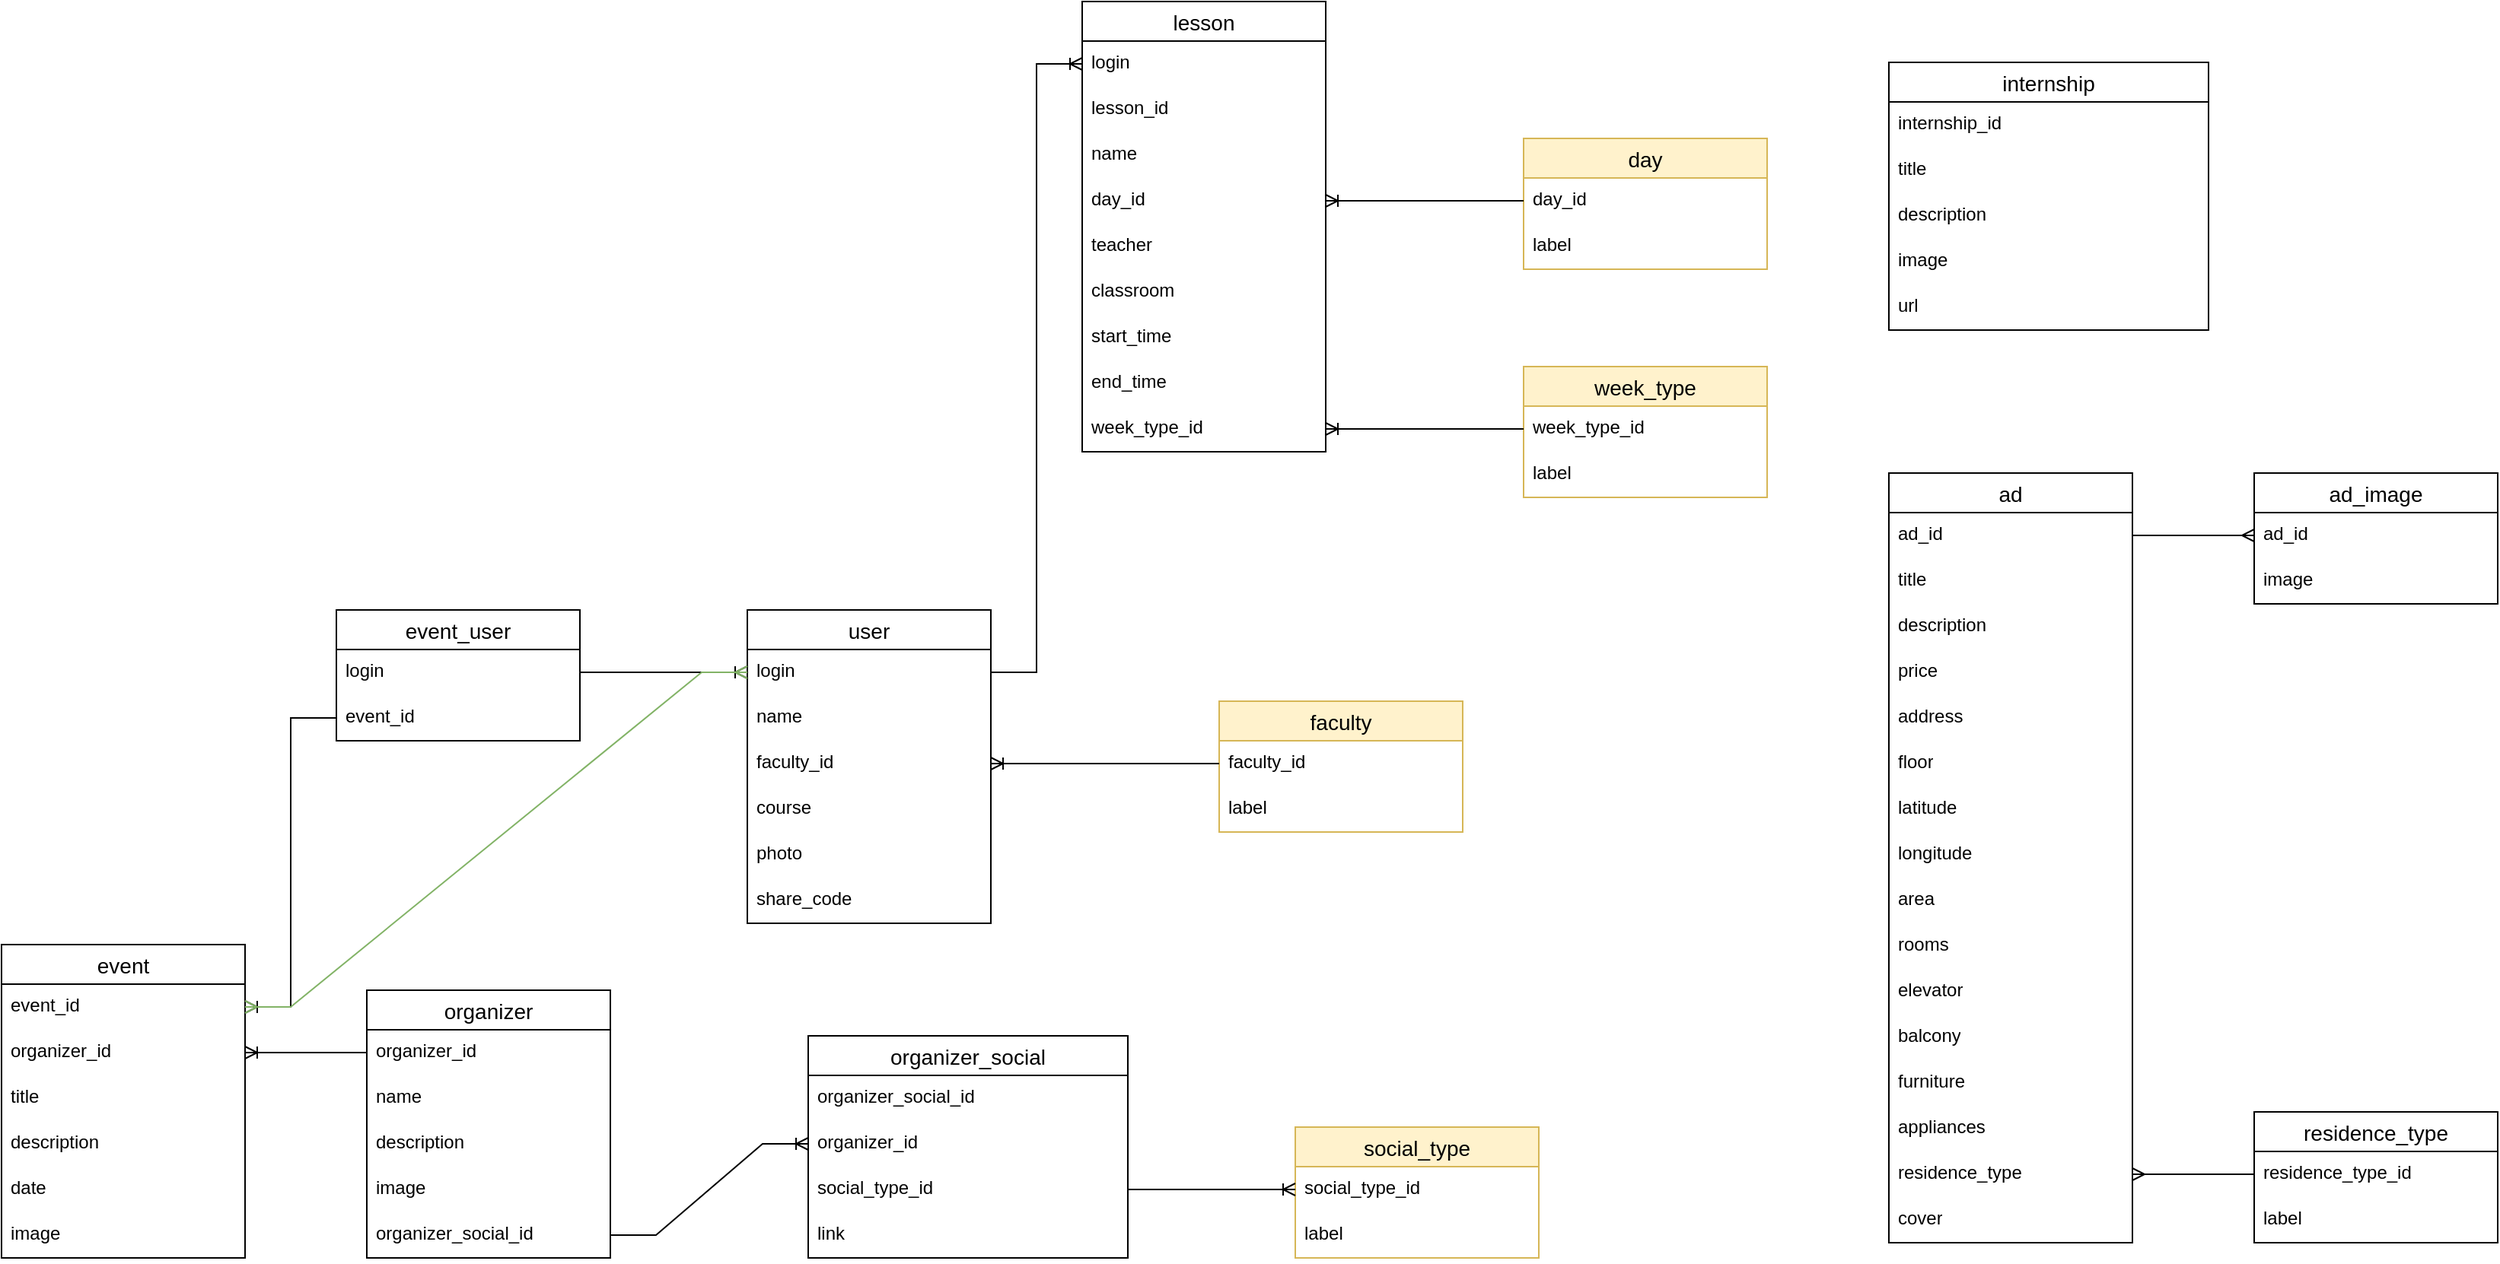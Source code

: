 <mxfile version="22.0.1" type="device">
  <diagram name="Страница 1" id="8G_Wurkh7uLVpcdwQtw0">
    <mxGraphModel dx="1434" dy="1959" grid="1" gridSize="10" guides="1" tooltips="1" connect="1" arrows="1" fold="1" page="1" pageScale="1" pageWidth="827" pageHeight="1169" math="0" shadow="0">
      <root>
        <mxCell id="0" />
        <mxCell id="1" parent="0" />
        <mxCell id="SFupmoaO04H9MsJMSJAa-1" value="event" style="swimlane;fontStyle=0;childLayout=stackLayout;horizontal=1;startSize=26;horizontalStack=0;resizeParent=1;resizeParentMax=0;resizeLast=0;collapsible=1;marginBottom=0;align=center;fontSize=14;" parent="1" vertex="1">
          <mxGeometry x="120" y="210" width="160" height="206" as="geometry" />
        </mxCell>
        <mxCell id="SFupmoaO04H9MsJMSJAa-2" value="event_id" style="text;strokeColor=none;fillColor=none;spacingLeft=4;spacingRight=4;overflow=hidden;rotatable=0;points=[[0,0.5],[1,0.5]];portConstraint=eastwest;fontSize=12;whiteSpace=wrap;html=1;" parent="SFupmoaO04H9MsJMSJAa-1" vertex="1">
          <mxGeometry y="26" width="160" height="30" as="geometry" />
        </mxCell>
        <mxCell id="0y5jFfy4Rx_8Vkx53Tex-21" value="organizer_id" style="text;strokeColor=none;fillColor=none;spacingLeft=4;spacingRight=4;overflow=hidden;rotatable=0;points=[[0,0.5],[1,0.5]];portConstraint=eastwest;fontSize=12;whiteSpace=wrap;html=1;" parent="SFupmoaO04H9MsJMSJAa-1" vertex="1">
          <mxGeometry y="56" width="160" height="30" as="geometry" />
        </mxCell>
        <mxCell id="SFupmoaO04H9MsJMSJAa-3" value="title" style="text;strokeColor=none;fillColor=none;spacingLeft=4;spacingRight=4;overflow=hidden;rotatable=0;points=[[0,0.5],[1,0.5]];portConstraint=eastwest;fontSize=12;whiteSpace=wrap;html=1;" parent="SFupmoaO04H9MsJMSJAa-1" vertex="1">
          <mxGeometry y="86" width="160" height="30" as="geometry" />
        </mxCell>
        <mxCell id="SFupmoaO04H9MsJMSJAa-4" value="description" style="text;strokeColor=none;fillColor=none;spacingLeft=4;spacingRight=4;overflow=hidden;rotatable=0;points=[[0,0.5],[1,0.5]];portConstraint=eastwest;fontSize=12;whiteSpace=wrap;html=1;" parent="SFupmoaO04H9MsJMSJAa-1" vertex="1">
          <mxGeometry y="116" width="160" height="30" as="geometry" />
        </mxCell>
        <mxCell id="0y5jFfy4Rx_8Vkx53Tex-22" value="date" style="text;strokeColor=none;fillColor=none;spacingLeft=4;spacingRight=4;overflow=hidden;rotatable=0;points=[[0,0.5],[1,0.5]];portConstraint=eastwest;fontSize=12;whiteSpace=wrap;html=1;" parent="SFupmoaO04H9MsJMSJAa-1" vertex="1">
          <mxGeometry y="146" width="160" height="30" as="geometry" />
        </mxCell>
        <mxCell id="0y5jFfy4Rx_8Vkx53Tex-23" value="image" style="text;strokeColor=none;fillColor=none;spacingLeft=4;spacingRight=4;overflow=hidden;rotatable=0;points=[[0,0.5],[1,0.5]];portConstraint=eastwest;fontSize=12;whiteSpace=wrap;html=1;" parent="SFupmoaO04H9MsJMSJAa-1" vertex="1">
          <mxGeometry y="176" width="160" height="30" as="geometry" />
        </mxCell>
        <mxCell id="0y5jFfy4Rx_8Vkx53Tex-1" value="user" style="swimlane;fontStyle=0;childLayout=stackLayout;horizontal=1;startSize=26;horizontalStack=0;resizeParent=1;resizeParentMax=0;resizeLast=0;collapsible=1;marginBottom=0;align=center;fontSize=14;" parent="1" vertex="1">
          <mxGeometry x="610" y="-10" width="160" height="206" as="geometry" />
        </mxCell>
        <mxCell id="0y5jFfy4Rx_8Vkx53Tex-3" value="login" style="text;strokeColor=none;fillColor=none;spacingLeft=4;spacingRight=4;overflow=hidden;rotatable=0;points=[[0,0.5],[1,0.5]];portConstraint=eastwest;fontSize=12;whiteSpace=wrap;html=1;" parent="0y5jFfy4Rx_8Vkx53Tex-1" vertex="1">
          <mxGeometry y="26" width="160" height="30" as="geometry" />
        </mxCell>
        <mxCell id="0y5jFfy4Rx_8Vkx53Tex-72" value="name" style="text;strokeColor=none;fillColor=none;spacingLeft=4;spacingRight=4;overflow=hidden;rotatable=0;points=[[0,0.5],[1,0.5]];portConstraint=eastwest;fontSize=12;whiteSpace=wrap;html=1;" parent="0y5jFfy4Rx_8Vkx53Tex-1" vertex="1">
          <mxGeometry y="56" width="160" height="30" as="geometry" />
        </mxCell>
        <mxCell id="0y5jFfy4Rx_8Vkx53Tex-73" value="faculty_id" style="text;strokeColor=none;fillColor=none;spacingLeft=4;spacingRight=4;overflow=hidden;rotatable=0;points=[[0,0.5],[1,0.5]];portConstraint=eastwest;fontSize=12;whiteSpace=wrap;html=1;" parent="0y5jFfy4Rx_8Vkx53Tex-1" vertex="1">
          <mxGeometry y="86" width="160" height="30" as="geometry" />
        </mxCell>
        <mxCell id="0y5jFfy4Rx_8Vkx53Tex-74" value="course" style="text;strokeColor=none;fillColor=none;spacingLeft=4;spacingRight=4;overflow=hidden;rotatable=0;points=[[0,0.5],[1,0.5]];portConstraint=eastwest;fontSize=12;whiteSpace=wrap;html=1;" parent="0y5jFfy4Rx_8Vkx53Tex-1" vertex="1">
          <mxGeometry y="116" width="160" height="30" as="geometry" />
        </mxCell>
        <mxCell id="0y5jFfy4Rx_8Vkx53Tex-75" value="photo" style="text;strokeColor=none;fillColor=none;spacingLeft=4;spacingRight=4;overflow=hidden;rotatable=0;points=[[0,0.5],[1,0.5]];portConstraint=eastwest;fontSize=12;whiteSpace=wrap;html=1;" parent="0y5jFfy4Rx_8Vkx53Tex-1" vertex="1">
          <mxGeometry y="146" width="160" height="30" as="geometry" />
        </mxCell>
        <mxCell id="Ow7XvZ4X2bH1-iY1o-_z-8" value="share_code" style="text;strokeColor=none;fillColor=none;spacingLeft=4;spacingRight=4;overflow=hidden;rotatable=0;points=[[0,0.5],[1,0.5]];portConstraint=eastwest;fontSize=12;whiteSpace=wrap;html=1;" vertex="1" parent="0y5jFfy4Rx_8Vkx53Tex-1">
          <mxGeometry y="176" width="160" height="30" as="geometry" />
        </mxCell>
        <mxCell id="0y5jFfy4Rx_8Vkx53Tex-6" value="organizer" style="swimlane;fontStyle=0;childLayout=stackLayout;horizontal=1;startSize=26;horizontalStack=0;resizeParent=1;resizeParentMax=0;resizeLast=0;collapsible=1;marginBottom=0;align=center;fontSize=14;" parent="1" vertex="1">
          <mxGeometry x="360" y="240" width="160" height="176" as="geometry" />
        </mxCell>
        <mxCell id="0y5jFfy4Rx_8Vkx53Tex-7" value="organizer_id" style="text;strokeColor=none;fillColor=none;spacingLeft=4;spacingRight=4;overflow=hidden;rotatable=0;points=[[0,0.5],[1,0.5]];portConstraint=eastwest;fontSize=12;whiteSpace=wrap;html=1;" parent="0y5jFfy4Rx_8Vkx53Tex-6" vertex="1">
          <mxGeometry y="26" width="160" height="30" as="geometry" />
        </mxCell>
        <mxCell id="0y5jFfy4Rx_8Vkx53Tex-8" value="name" style="text;strokeColor=none;fillColor=none;spacingLeft=4;spacingRight=4;overflow=hidden;rotatable=0;points=[[0,0.5],[1,0.5]];portConstraint=eastwest;fontSize=12;whiteSpace=wrap;html=1;" parent="0y5jFfy4Rx_8Vkx53Tex-6" vertex="1">
          <mxGeometry y="56" width="160" height="30" as="geometry" />
        </mxCell>
        <mxCell id="0y5jFfy4Rx_8Vkx53Tex-9" value="description" style="text;strokeColor=none;fillColor=none;spacingLeft=4;spacingRight=4;overflow=hidden;rotatable=0;points=[[0,0.5],[1,0.5]];portConstraint=eastwest;fontSize=12;whiteSpace=wrap;html=1;" parent="0y5jFfy4Rx_8Vkx53Tex-6" vertex="1">
          <mxGeometry y="86" width="160" height="30" as="geometry" />
        </mxCell>
        <mxCell id="0y5jFfy4Rx_8Vkx53Tex-10" value="image" style="text;strokeColor=none;fillColor=none;spacingLeft=4;spacingRight=4;overflow=hidden;rotatable=0;points=[[0,0.5],[1,0.5]];portConstraint=eastwest;fontSize=12;whiteSpace=wrap;html=1;" parent="0y5jFfy4Rx_8Vkx53Tex-6" vertex="1">
          <mxGeometry y="116" width="160" height="30" as="geometry" />
        </mxCell>
        <mxCell id="0y5jFfy4Rx_8Vkx53Tex-28" value="organizer_social_id" style="text;strokeColor=none;fillColor=none;spacingLeft=4;spacingRight=4;overflow=hidden;rotatable=0;points=[[0,0.5],[1,0.5]];portConstraint=eastwest;fontSize=12;whiteSpace=wrap;html=1;" parent="0y5jFfy4Rx_8Vkx53Tex-6" vertex="1">
          <mxGeometry y="146" width="160" height="30" as="geometry" />
        </mxCell>
        <mxCell id="0y5jFfy4Rx_8Vkx53Tex-11" value="organizer_social" style="swimlane;fontStyle=0;childLayout=stackLayout;horizontal=1;startSize=26;horizontalStack=0;resizeParent=1;resizeParentMax=0;resizeLast=0;collapsible=1;marginBottom=0;align=center;fontSize=14;" parent="1" vertex="1">
          <mxGeometry x="650" y="270" width="210" height="146" as="geometry" />
        </mxCell>
        <mxCell id="0y5jFfy4Rx_8Vkx53Tex-29" value="organizer_social_id" style="text;strokeColor=none;fillColor=none;spacingLeft=4;spacingRight=4;overflow=hidden;rotatable=0;points=[[0,0.5],[1,0.5]];portConstraint=eastwest;fontSize=12;whiteSpace=wrap;html=1;" parent="0y5jFfy4Rx_8Vkx53Tex-11" vertex="1">
          <mxGeometry y="26" width="210" height="30" as="geometry" />
        </mxCell>
        <mxCell id="0y5jFfy4Rx_8Vkx53Tex-12" value="organizer_id" style="text;strokeColor=none;fillColor=none;spacingLeft=4;spacingRight=4;overflow=hidden;rotatable=0;points=[[0,0.5],[1,0.5]];portConstraint=eastwest;fontSize=12;whiteSpace=wrap;html=1;" parent="0y5jFfy4Rx_8Vkx53Tex-11" vertex="1">
          <mxGeometry y="56" width="210" height="30" as="geometry" />
        </mxCell>
        <mxCell id="0y5jFfy4Rx_8Vkx53Tex-13" value="social_type_id" style="text;strokeColor=none;fillColor=none;spacingLeft=4;spacingRight=4;overflow=hidden;rotatable=0;points=[[0,0.5],[1,0.5]];portConstraint=eastwest;fontSize=12;whiteSpace=wrap;html=1;" parent="0y5jFfy4Rx_8Vkx53Tex-11" vertex="1">
          <mxGeometry y="86" width="210" height="30" as="geometry" />
        </mxCell>
        <mxCell id="0y5jFfy4Rx_8Vkx53Tex-14" value="link" style="text;strokeColor=none;fillColor=none;spacingLeft=4;spacingRight=4;overflow=hidden;rotatable=0;points=[[0,0.5],[1,0.5]];portConstraint=eastwest;fontSize=12;whiteSpace=wrap;html=1;" parent="0y5jFfy4Rx_8Vkx53Tex-11" vertex="1">
          <mxGeometry y="116" width="210" height="30" as="geometry" />
        </mxCell>
        <mxCell id="0y5jFfy4Rx_8Vkx53Tex-16" value="social_type" style="swimlane;fontStyle=0;childLayout=stackLayout;horizontal=1;startSize=26;horizontalStack=0;resizeParent=1;resizeParentMax=0;resizeLast=0;collapsible=1;marginBottom=0;align=center;fontSize=14;fillColor=#fff2cc;strokeColor=#d6b656;" parent="1" vertex="1">
          <mxGeometry x="970" y="330" width="160" height="86" as="geometry" />
        </mxCell>
        <mxCell id="0y5jFfy4Rx_8Vkx53Tex-17" value="social_type_id" style="text;strokeColor=none;fillColor=none;spacingLeft=4;spacingRight=4;overflow=hidden;rotatable=0;points=[[0,0.5],[1,0.5]];portConstraint=eastwest;fontSize=12;whiteSpace=wrap;html=1;" parent="0y5jFfy4Rx_8Vkx53Tex-16" vertex="1">
          <mxGeometry y="26" width="160" height="30" as="geometry" />
        </mxCell>
        <mxCell id="0y5jFfy4Rx_8Vkx53Tex-18" value="label" style="text;strokeColor=none;fillColor=none;spacingLeft=4;spacingRight=4;overflow=hidden;rotatable=0;points=[[0,0.5],[1,0.5]];portConstraint=eastwest;fontSize=12;whiteSpace=wrap;html=1;" parent="0y5jFfy4Rx_8Vkx53Tex-16" vertex="1">
          <mxGeometry y="56" width="160" height="30" as="geometry" />
        </mxCell>
        <mxCell id="0y5jFfy4Rx_8Vkx53Tex-25" value="" style="edgeStyle=entityRelationEdgeStyle;fontSize=12;html=1;endArrow=ERoneToMany;rounded=0;exitX=0;exitY=0.5;exitDx=0;exitDy=0;entryX=1;entryY=0.5;entryDx=0;entryDy=0;" parent="1" source="0y5jFfy4Rx_8Vkx53Tex-7" target="0y5jFfy4Rx_8Vkx53Tex-21" edge="1">
          <mxGeometry width="100" height="100" relative="1" as="geometry">
            <mxPoint x="530" y="366" as="sourcePoint" />
            <mxPoint x="630" y="266" as="targetPoint" />
          </mxGeometry>
        </mxCell>
        <mxCell id="0y5jFfy4Rx_8Vkx53Tex-32" value="" style="edgeStyle=entityRelationEdgeStyle;fontSize=12;html=1;endArrow=ERoneToMany;rounded=0;entryX=0;entryY=0.5;entryDx=0;entryDy=0;" parent="1" source="0y5jFfy4Rx_8Vkx53Tex-28" target="0y5jFfy4Rx_8Vkx53Tex-12" edge="1">
          <mxGeometry width="100" height="100" relative="1" as="geometry">
            <mxPoint x="530" y="446" as="sourcePoint" />
            <mxPoint x="630" y="346" as="targetPoint" />
          </mxGeometry>
        </mxCell>
        <mxCell id="0y5jFfy4Rx_8Vkx53Tex-34" value="" style="edgeStyle=entityRelationEdgeStyle;fontSize=12;html=1;endArrow=ERoneToMany;rounded=0;exitX=1;exitY=0.5;exitDx=0;exitDy=0;" parent="1" source="0y5jFfy4Rx_8Vkx53Tex-13" target="0y5jFfy4Rx_8Vkx53Tex-17" edge="1">
          <mxGeometry width="100" height="100" relative="1" as="geometry">
            <mxPoint x="530" y="441" as="sourcePoint" />
            <mxPoint x="660" y="351" as="targetPoint" />
          </mxGeometry>
        </mxCell>
        <mxCell id="0y5jFfy4Rx_8Vkx53Tex-35" value="ad" style="swimlane;fontStyle=0;childLayout=stackLayout;horizontal=1;startSize=26;horizontalStack=0;resizeParent=1;resizeParentMax=0;resizeLast=0;collapsible=1;marginBottom=0;align=center;fontSize=14;" parent="1" vertex="1">
          <mxGeometry x="1360" y="-100" width="160" height="506" as="geometry" />
        </mxCell>
        <mxCell id="0y5jFfy4Rx_8Vkx53Tex-36" value="ad_id" style="text;strokeColor=none;fillColor=none;spacingLeft=4;spacingRight=4;overflow=hidden;rotatable=0;points=[[0,0.5],[1,0.5]];portConstraint=eastwest;fontSize=12;whiteSpace=wrap;html=1;" parent="0y5jFfy4Rx_8Vkx53Tex-35" vertex="1">
          <mxGeometry y="26" width="160" height="30" as="geometry" />
        </mxCell>
        <mxCell id="0y5jFfy4Rx_8Vkx53Tex-38" value="title" style="text;strokeColor=none;fillColor=none;spacingLeft=4;spacingRight=4;overflow=hidden;rotatable=0;points=[[0,0.5],[1,0.5]];portConstraint=eastwest;fontSize=12;whiteSpace=wrap;html=1;" parent="0y5jFfy4Rx_8Vkx53Tex-35" vertex="1">
          <mxGeometry y="56" width="160" height="30" as="geometry" />
        </mxCell>
        <mxCell id="0y5jFfy4Rx_8Vkx53Tex-39" value="description" style="text;strokeColor=none;fillColor=none;spacingLeft=4;spacingRight=4;overflow=hidden;rotatable=0;points=[[0,0.5],[1,0.5]];portConstraint=eastwest;fontSize=12;whiteSpace=wrap;html=1;" parent="0y5jFfy4Rx_8Vkx53Tex-35" vertex="1">
          <mxGeometry y="86" width="160" height="30" as="geometry" />
        </mxCell>
        <mxCell id="0y5jFfy4Rx_8Vkx53Tex-37" value="price" style="text;strokeColor=none;fillColor=none;spacingLeft=4;spacingRight=4;overflow=hidden;rotatable=0;points=[[0,0.5],[1,0.5]];portConstraint=eastwest;fontSize=12;whiteSpace=wrap;html=1;" parent="0y5jFfy4Rx_8Vkx53Tex-35" vertex="1">
          <mxGeometry y="116" width="160" height="30" as="geometry" />
        </mxCell>
        <mxCell id="0y5jFfy4Rx_8Vkx53Tex-40" value="address" style="text;strokeColor=none;fillColor=none;spacingLeft=4;spacingRight=4;overflow=hidden;rotatable=0;points=[[0,0.5],[1,0.5]];portConstraint=eastwest;fontSize=12;whiteSpace=wrap;html=1;" parent="0y5jFfy4Rx_8Vkx53Tex-35" vertex="1">
          <mxGeometry y="146" width="160" height="30" as="geometry" />
        </mxCell>
        <mxCell id="0y5jFfy4Rx_8Vkx53Tex-44" value="floor" style="text;strokeColor=none;fillColor=none;spacingLeft=4;spacingRight=4;overflow=hidden;rotatable=0;points=[[0,0.5],[1,0.5]];portConstraint=eastwest;fontSize=12;whiteSpace=wrap;html=1;" parent="0y5jFfy4Rx_8Vkx53Tex-35" vertex="1">
          <mxGeometry y="176" width="160" height="30" as="geometry" />
        </mxCell>
        <mxCell id="0y5jFfy4Rx_8Vkx53Tex-41" value="latitude" style="text;strokeColor=none;fillColor=none;spacingLeft=4;spacingRight=4;overflow=hidden;rotatable=0;points=[[0,0.5],[1,0.5]];portConstraint=eastwest;fontSize=12;whiteSpace=wrap;html=1;" parent="0y5jFfy4Rx_8Vkx53Tex-35" vertex="1">
          <mxGeometry y="206" width="160" height="30" as="geometry" />
        </mxCell>
        <mxCell id="0y5jFfy4Rx_8Vkx53Tex-42" value="longitude" style="text;strokeColor=none;fillColor=none;spacingLeft=4;spacingRight=4;overflow=hidden;rotatable=0;points=[[0,0.5],[1,0.5]];portConstraint=eastwest;fontSize=12;whiteSpace=wrap;html=1;" parent="0y5jFfy4Rx_8Vkx53Tex-35" vertex="1">
          <mxGeometry y="236" width="160" height="30" as="geometry" />
        </mxCell>
        <mxCell id="0y5jFfy4Rx_8Vkx53Tex-43" value="area" style="text;strokeColor=none;fillColor=none;spacingLeft=4;spacingRight=4;overflow=hidden;rotatable=0;points=[[0,0.5],[1,0.5]];portConstraint=eastwest;fontSize=12;whiteSpace=wrap;html=1;" parent="0y5jFfy4Rx_8Vkx53Tex-35" vertex="1">
          <mxGeometry y="266" width="160" height="30" as="geometry" />
        </mxCell>
        <mxCell id="0y5jFfy4Rx_8Vkx53Tex-45" value="rooms" style="text;strokeColor=none;fillColor=none;spacingLeft=4;spacingRight=4;overflow=hidden;rotatable=0;points=[[0,0.5],[1,0.5]];portConstraint=eastwest;fontSize=12;whiteSpace=wrap;html=1;" parent="0y5jFfy4Rx_8Vkx53Tex-35" vertex="1">
          <mxGeometry y="296" width="160" height="30" as="geometry" />
        </mxCell>
        <mxCell id="0y5jFfy4Rx_8Vkx53Tex-46" value="elevator" style="text;strokeColor=none;fillColor=none;spacingLeft=4;spacingRight=4;overflow=hidden;rotatable=0;points=[[0,0.5],[1,0.5]];portConstraint=eastwest;fontSize=12;whiteSpace=wrap;html=1;" parent="0y5jFfy4Rx_8Vkx53Tex-35" vertex="1">
          <mxGeometry y="326" width="160" height="30" as="geometry" />
        </mxCell>
        <mxCell id="0y5jFfy4Rx_8Vkx53Tex-47" value="balcony" style="text;strokeColor=none;fillColor=none;spacingLeft=4;spacingRight=4;overflow=hidden;rotatable=0;points=[[0,0.5],[1,0.5]];portConstraint=eastwest;fontSize=12;whiteSpace=wrap;html=1;" parent="0y5jFfy4Rx_8Vkx53Tex-35" vertex="1">
          <mxGeometry y="356" width="160" height="30" as="geometry" />
        </mxCell>
        <mxCell id="0y5jFfy4Rx_8Vkx53Tex-48" value="furniture" style="text;strokeColor=none;fillColor=none;spacingLeft=4;spacingRight=4;overflow=hidden;rotatable=0;points=[[0,0.5],[1,0.5]];portConstraint=eastwest;fontSize=12;whiteSpace=wrap;html=1;" parent="0y5jFfy4Rx_8Vkx53Tex-35" vertex="1">
          <mxGeometry y="386" width="160" height="30" as="geometry" />
        </mxCell>
        <mxCell id="0y5jFfy4Rx_8Vkx53Tex-49" value="appliances" style="text;strokeColor=none;fillColor=none;spacingLeft=4;spacingRight=4;overflow=hidden;rotatable=0;points=[[0,0.5],[1,0.5]];portConstraint=eastwest;fontSize=12;whiteSpace=wrap;html=1;" parent="0y5jFfy4Rx_8Vkx53Tex-35" vertex="1">
          <mxGeometry y="416" width="160" height="30" as="geometry" />
        </mxCell>
        <mxCell id="0y5jFfy4Rx_8Vkx53Tex-68" value="residence_type" style="text;strokeColor=none;fillColor=none;spacingLeft=4;spacingRight=4;overflow=hidden;rotatable=0;points=[[0,0.5],[1,0.5]];portConstraint=eastwest;fontSize=12;whiteSpace=wrap;html=1;" parent="0y5jFfy4Rx_8Vkx53Tex-35" vertex="1">
          <mxGeometry y="446" width="160" height="30" as="geometry" />
        </mxCell>
        <mxCell id="hnZ0nM-jLpEvu4raSnaD-4" value="cover" style="text;strokeColor=none;fillColor=none;spacingLeft=4;spacingRight=4;overflow=hidden;rotatable=0;points=[[0,0.5],[1,0.5]];portConstraint=eastwest;fontSize=12;whiteSpace=wrap;html=1;" parent="0y5jFfy4Rx_8Vkx53Tex-35" vertex="1">
          <mxGeometry y="476" width="160" height="30" as="geometry" />
        </mxCell>
        <mxCell id="0y5jFfy4Rx_8Vkx53Tex-65" value="residence_type" style="swimlane;fontStyle=0;childLayout=stackLayout;horizontal=1;startSize=26;horizontalStack=0;resizeParent=1;resizeParentMax=0;resizeLast=0;collapsible=1;marginBottom=0;align=center;fontSize=14;" parent="1" vertex="1">
          <mxGeometry x="1600" y="320" width="160" height="86" as="geometry" />
        </mxCell>
        <mxCell id="0y5jFfy4Rx_8Vkx53Tex-66" value="residence_type_id" style="text;strokeColor=none;fillColor=none;spacingLeft=4;spacingRight=4;overflow=hidden;rotatable=0;points=[[0,0.5],[1,0.5]];portConstraint=eastwest;fontSize=12;whiteSpace=wrap;html=1;" parent="0y5jFfy4Rx_8Vkx53Tex-65" vertex="1">
          <mxGeometry y="26" width="160" height="30" as="geometry" />
        </mxCell>
        <mxCell id="0y5jFfy4Rx_8Vkx53Tex-67" value="label" style="text;strokeColor=none;fillColor=none;spacingLeft=4;spacingRight=4;overflow=hidden;rotatable=0;points=[[0,0.5],[1,0.5]];portConstraint=eastwest;fontSize=12;whiteSpace=wrap;html=1;" parent="0y5jFfy4Rx_8Vkx53Tex-65" vertex="1">
          <mxGeometry y="56" width="160" height="30" as="geometry" />
        </mxCell>
        <mxCell id="0y5jFfy4Rx_8Vkx53Tex-70" value="" style="edgeStyle=entityRelationEdgeStyle;fontSize=12;html=1;endArrow=ERmany;rounded=0;exitX=0;exitY=0.5;exitDx=0;exitDy=0;" parent="1" source="0y5jFfy4Rx_8Vkx53Tex-66" target="0y5jFfy4Rx_8Vkx53Tex-68" edge="1">
          <mxGeometry width="100" height="100" relative="1" as="geometry">
            <mxPoint x="1820" y="190" as="sourcePoint" />
            <mxPoint x="1920" y="90" as="targetPoint" />
          </mxGeometry>
        </mxCell>
        <mxCell id="0y5jFfy4Rx_8Vkx53Tex-78" value="event_user" style="swimlane;fontStyle=0;childLayout=stackLayout;horizontal=1;startSize=26;horizontalStack=0;resizeParent=1;resizeParentMax=0;resizeLast=0;collapsible=1;marginBottom=0;align=center;fontSize=14;" parent="1" vertex="1">
          <mxGeometry x="340" y="-10" width="160" height="86" as="geometry" />
        </mxCell>
        <mxCell id="0y5jFfy4Rx_8Vkx53Tex-80" value="login" style="text;strokeColor=none;fillColor=none;spacingLeft=4;spacingRight=4;overflow=hidden;rotatable=0;points=[[0,0.5],[1,0.5]];portConstraint=eastwest;fontSize=12;whiteSpace=wrap;html=1;" parent="0y5jFfy4Rx_8Vkx53Tex-78" vertex="1">
          <mxGeometry y="26" width="160" height="30" as="geometry" />
        </mxCell>
        <mxCell id="0y5jFfy4Rx_8Vkx53Tex-81" value="event_id" style="text;strokeColor=none;fillColor=none;spacingLeft=4;spacingRight=4;overflow=hidden;rotatable=0;points=[[0,0.5],[1,0.5]];portConstraint=eastwest;fontSize=12;whiteSpace=wrap;html=1;" parent="0y5jFfy4Rx_8Vkx53Tex-78" vertex="1">
          <mxGeometry y="56" width="160" height="30" as="geometry" />
        </mxCell>
        <mxCell id="0y5jFfy4Rx_8Vkx53Tex-85" value="" style="edgeStyle=entityRelationEdgeStyle;fontSize=12;html=1;endArrow=ERoneToMany;rounded=0;entryX=1;entryY=0.5;entryDx=0;entryDy=0;exitX=0;exitY=0.5;exitDx=0;exitDy=0;" parent="1" source="0y5jFfy4Rx_8Vkx53Tex-81" target="SFupmoaO04H9MsJMSJAa-2" edge="1">
          <mxGeometry width="100" height="100" relative="1" as="geometry">
            <mxPoint x="450" y="170" as="sourcePoint" />
            <mxPoint x="980" y="351" as="targetPoint" />
          </mxGeometry>
        </mxCell>
        <mxCell id="0y5jFfy4Rx_8Vkx53Tex-86" value="" style="edgeStyle=entityRelationEdgeStyle;fontSize=12;html=1;endArrow=ERoneToMany;rounded=0;entryX=0;entryY=0.5;entryDx=0;entryDy=0;exitX=1;exitY=0.5;exitDx=0;exitDy=0;" parent="1" source="0y5jFfy4Rx_8Vkx53Tex-80" target="0y5jFfy4Rx_8Vkx53Tex-3" edge="1">
          <mxGeometry width="100" height="100" relative="1" as="geometry">
            <mxPoint x="290" y="261" as="sourcePoint" />
            <mxPoint x="380" y="71" as="targetPoint" />
          </mxGeometry>
        </mxCell>
        <mxCell id="0y5jFfy4Rx_8Vkx53Tex-87" value="internship" style="swimlane;fontStyle=0;childLayout=stackLayout;horizontal=1;startSize=26;horizontalStack=0;resizeParent=1;resizeParentMax=0;resizeLast=0;collapsible=1;marginBottom=0;align=center;fontSize=14;" parent="1" vertex="1">
          <mxGeometry x="1360" y="-370" width="210" height="176" as="geometry" />
        </mxCell>
        <mxCell id="0y5jFfy4Rx_8Vkx53Tex-88" value="internship_id" style="text;strokeColor=none;fillColor=none;spacingLeft=4;spacingRight=4;overflow=hidden;rotatable=0;points=[[0,0.5],[1,0.5]];portConstraint=eastwest;fontSize=12;whiteSpace=wrap;html=1;" parent="0y5jFfy4Rx_8Vkx53Tex-87" vertex="1">
          <mxGeometry y="26" width="210" height="30" as="geometry" />
        </mxCell>
        <mxCell id="0y5jFfy4Rx_8Vkx53Tex-89" value="title" style="text;strokeColor=none;fillColor=none;spacingLeft=4;spacingRight=4;overflow=hidden;rotatable=0;points=[[0,0.5],[1,0.5]];portConstraint=eastwest;fontSize=12;whiteSpace=wrap;html=1;" parent="0y5jFfy4Rx_8Vkx53Tex-87" vertex="1">
          <mxGeometry y="56" width="210" height="30" as="geometry" />
        </mxCell>
        <mxCell id="0y5jFfy4Rx_8Vkx53Tex-90" value="description" style="text;strokeColor=none;fillColor=none;spacingLeft=4;spacingRight=4;overflow=hidden;rotatable=0;points=[[0,0.5],[1,0.5]];portConstraint=eastwest;fontSize=12;whiteSpace=wrap;html=1;" parent="0y5jFfy4Rx_8Vkx53Tex-87" vertex="1">
          <mxGeometry y="86" width="210" height="30" as="geometry" />
        </mxCell>
        <mxCell id="0y5jFfy4Rx_8Vkx53Tex-91" value="image" style="text;strokeColor=none;fillColor=none;spacingLeft=4;spacingRight=4;overflow=hidden;rotatable=0;points=[[0,0.5],[1,0.5]];portConstraint=eastwest;fontSize=12;whiteSpace=wrap;html=1;" parent="0y5jFfy4Rx_8Vkx53Tex-87" vertex="1">
          <mxGeometry y="116" width="210" height="30" as="geometry" />
        </mxCell>
        <mxCell id="0y5jFfy4Rx_8Vkx53Tex-92" value="url" style="text;strokeColor=none;fillColor=none;spacingLeft=4;spacingRight=4;overflow=hidden;rotatable=0;points=[[0,0.5],[1,0.5]];portConstraint=eastwest;fontSize=12;whiteSpace=wrap;html=1;" parent="0y5jFfy4Rx_8Vkx53Tex-87" vertex="1">
          <mxGeometry y="146" width="210" height="30" as="geometry" />
        </mxCell>
        <mxCell id="0y5jFfy4Rx_8Vkx53Tex-93" value="lesson" style="swimlane;fontStyle=0;childLayout=stackLayout;horizontal=1;startSize=26;horizontalStack=0;resizeParent=1;resizeParentMax=0;resizeLast=0;collapsible=1;marginBottom=0;align=center;fontSize=14;" parent="1" vertex="1">
          <mxGeometry x="830" y="-410" width="160" height="296" as="geometry" />
        </mxCell>
        <mxCell id="0y5jFfy4Rx_8Vkx53Tex-110" value="login" style="text;strokeColor=none;fillColor=none;spacingLeft=4;spacingRight=4;overflow=hidden;rotatable=0;points=[[0,0.5],[1,0.5]];portConstraint=eastwest;fontSize=12;whiteSpace=wrap;html=1;" parent="0y5jFfy4Rx_8Vkx53Tex-93" vertex="1">
          <mxGeometry y="26" width="160" height="30" as="geometry" />
        </mxCell>
        <mxCell id="0y5jFfy4Rx_8Vkx53Tex-94" value="lesson_id" style="text;strokeColor=none;fillColor=none;spacingLeft=4;spacingRight=4;overflow=hidden;rotatable=0;points=[[0,0.5],[1,0.5]];portConstraint=eastwest;fontSize=12;whiteSpace=wrap;html=1;" parent="0y5jFfy4Rx_8Vkx53Tex-93" vertex="1">
          <mxGeometry y="56" width="160" height="30" as="geometry" />
        </mxCell>
        <mxCell id="0y5jFfy4Rx_8Vkx53Tex-95" value="name" style="text;strokeColor=none;fillColor=none;spacingLeft=4;spacingRight=4;overflow=hidden;rotatable=0;points=[[0,0.5],[1,0.5]];portConstraint=eastwest;fontSize=12;whiteSpace=wrap;html=1;" parent="0y5jFfy4Rx_8Vkx53Tex-93" vertex="1">
          <mxGeometry y="86" width="160" height="30" as="geometry" />
        </mxCell>
        <mxCell id="0y5jFfy4Rx_8Vkx53Tex-96" value="day_id" style="text;strokeColor=none;fillColor=none;spacingLeft=4;spacingRight=4;overflow=hidden;rotatable=0;points=[[0,0.5],[1,0.5]];portConstraint=eastwest;fontSize=12;whiteSpace=wrap;html=1;" parent="0y5jFfy4Rx_8Vkx53Tex-93" vertex="1">
          <mxGeometry y="116" width="160" height="30" as="geometry" />
        </mxCell>
        <mxCell id="0y5jFfy4Rx_8Vkx53Tex-97" value="teacher" style="text;strokeColor=none;fillColor=none;spacingLeft=4;spacingRight=4;overflow=hidden;rotatable=0;points=[[0,0.5],[1,0.5]];portConstraint=eastwest;fontSize=12;whiteSpace=wrap;html=1;" parent="0y5jFfy4Rx_8Vkx53Tex-93" vertex="1">
          <mxGeometry y="146" width="160" height="30" as="geometry" />
        </mxCell>
        <mxCell id="0y5jFfy4Rx_8Vkx53Tex-98" value="classroom" style="text;strokeColor=none;fillColor=none;spacingLeft=4;spacingRight=4;overflow=hidden;rotatable=0;points=[[0,0.5],[1,0.5]];portConstraint=eastwest;fontSize=12;whiteSpace=wrap;html=1;" parent="0y5jFfy4Rx_8Vkx53Tex-93" vertex="1">
          <mxGeometry y="176" width="160" height="30" as="geometry" />
        </mxCell>
        <mxCell id="0y5jFfy4Rx_8Vkx53Tex-99" value="start_time" style="text;strokeColor=none;fillColor=none;spacingLeft=4;spacingRight=4;overflow=hidden;rotatable=0;points=[[0,0.5],[1,0.5]];portConstraint=eastwest;fontSize=12;whiteSpace=wrap;html=1;" parent="0y5jFfy4Rx_8Vkx53Tex-93" vertex="1">
          <mxGeometry y="206" width="160" height="30" as="geometry" />
        </mxCell>
        <mxCell id="0y5jFfy4Rx_8Vkx53Tex-100" value="end_time" style="text;strokeColor=none;fillColor=none;spacingLeft=4;spacingRight=4;overflow=hidden;rotatable=0;points=[[0,0.5],[1,0.5]];portConstraint=eastwest;fontSize=12;whiteSpace=wrap;html=1;" parent="0y5jFfy4Rx_8Vkx53Tex-93" vertex="1">
          <mxGeometry y="236" width="160" height="30" as="geometry" />
        </mxCell>
        <mxCell id="Ow7XvZ4X2bH1-iY1o-_z-9" value="week_type_id" style="text;strokeColor=none;fillColor=none;spacingLeft=4;spacingRight=4;overflow=hidden;rotatable=0;points=[[0,0.5],[1,0.5]];portConstraint=eastwest;fontSize=12;whiteSpace=wrap;html=1;" vertex="1" parent="0y5jFfy4Rx_8Vkx53Tex-93">
          <mxGeometry y="266" width="160" height="30" as="geometry" />
        </mxCell>
        <mxCell id="0y5jFfy4Rx_8Vkx53Tex-101" value="day" style="swimlane;fontStyle=0;childLayout=stackLayout;horizontal=1;startSize=26;horizontalStack=0;resizeParent=1;resizeParentMax=0;resizeLast=0;collapsible=1;marginBottom=0;align=center;fontSize=14;fillColor=#fff2cc;strokeColor=#d6b656;" parent="1" vertex="1">
          <mxGeometry x="1120" y="-320" width="160" height="86" as="geometry" />
        </mxCell>
        <mxCell id="0y5jFfy4Rx_8Vkx53Tex-102" value="day_id" style="text;strokeColor=none;fillColor=none;spacingLeft=4;spacingRight=4;overflow=hidden;rotatable=0;points=[[0,0.5],[1,0.5]];portConstraint=eastwest;fontSize=12;whiteSpace=wrap;html=1;" parent="0y5jFfy4Rx_8Vkx53Tex-101" vertex="1">
          <mxGeometry y="26" width="160" height="30" as="geometry" />
        </mxCell>
        <mxCell id="0y5jFfy4Rx_8Vkx53Tex-103" value="label" style="text;strokeColor=none;fillColor=none;spacingLeft=4;spacingRight=4;overflow=hidden;rotatable=0;points=[[0,0.5],[1,0.5]];portConstraint=eastwest;fontSize=12;whiteSpace=wrap;html=1;" parent="0y5jFfy4Rx_8Vkx53Tex-101" vertex="1">
          <mxGeometry y="56" width="160" height="30" as="geometry" />
        </mxCell>
        <mxCell id="0y5jFfy4Rx_8Vkx53Tex-109" value="" style="edgeStyle=entityRelationEdgeStyle;fontSize=12;html=1;endArrow=ERoneToMany;rounded=0;entryX=1;entryY=0.5;entryDx=0;entryDy=0;exitX=0;exitY=0.5;exitDx=0;exitDy=0;" parent="1" source="0y5jFfy4Rx_8Vkx53Tex-102" target="0y5jFfy4Rx_8Vkx53Tex-96" edge="1">
          <mxGeometry width="100" height="100" relative="1" as="geometry">
            <mxPoint x="1020" y="-80" as="sourcePoint" />
            <mxPoint x="1090" y="-309" as="targetPoint" />
          </mxGeometry>
        </mxCell>
        <mxCell id="0y5jFfy4Rx_8Vkx53Tex-112" value="" style="edgeStyle=entityRelationEdgeStyle;fontSize=12;html=1;endArrow=ERoneToMany;rounded=0;entryX=0;entryY=0.5;entryDx=0;entryDy=0;" parent="1" source="0y5jFfy4Rx_8Vkx53Tex-3" target="0y5jFfy4Rx_8Vkx53Tex-110" edge="1">
          <mxGeometry width="100" height="100" relative="1" as="geometry">
            <mxPoint x="510" y="41" as="sourcePoint" />
            <mxPoint x="620" y="41" as="targetPoint" />
          </mxGeometry>
        </mxCell>
        <mxCell id="bAOQRLUAgf8X0J5dXOd1-1" value="faculty" style="swimlane;fontStyle=0;childLayout=stackLayout;horizontal=1;startSize=26;horizontalStack=0;resizeParent=1;resizeParentMax=0;resizeLast=0;collapsible=1;marginBottom=0;align=center;fontSize=14;fillColor=#fff2cc;strokeColor=#d6b656;" parent="1" vertex="1">
          <mxGeometry x="920" y="50" width="160" height="86" as="geometry" />
        </mxCell>
        <mxCell id="bAOQRLUAgf8X0J5dXOd1-2" value="faculty_id" style="text;strokeColor=none;fillColor=none;spacingLeft=4;spacingRight=4;overflow=hidden;rotatable=0;points=[[0,0.5],[1,0.5]];portConstraint=eastwest;fontSize=12;whiteSpace=wrap;html=1;" parent="bAOQRLUAgf8X0J5dXOd1-1" vertex="1">
          <mxGeometry y="26" width="160" height="30" as="geometry" />
        </mxCell>
        <mxCell id="bAOQRLUAgf8X0J5dXOd1-3" value="label" style="text;strokeColor=none;fillColor=none;spacingLeft=4;spacingRight=4;overflow=hidden;rotatable=0;points=[[0,0.5],[1,0.5]];portConstraint=eastwest;fontSize=12;whiteSpace=wrap;html=1;" parent="bAOQRLUAgf8X0J5dXOd1-1" vertex="1">
          <mxGeometry y="56" width="160" height="30" as="geometry" />
        </mxCell>
        <mxCell id="bAOQRLUAgf8X0J5dXOd1-4" value="" style="edgeStyle=entityRelationEdgeStyle;fontSize=12;html=1;endArrow=ERoneToMany;rounded=0;exitX=0;exitY=0.5;exitDx=0;exitDy=0;" parent="1" source="bAOQRLUAgf8X0J5dXOd1-2" target="0y5jFfy4Rx_8Vkx53Tex-73" edge="1">
          <mxGeometry width="100" height="100" relative="1" as="geometry">
            <mxPoint x="780" y="41" as="sourcePoint" />
            <mxPoint x="860" y="160" as="targetPoint" />
          </mxGeometry>
        </mxCell>
        <mxCell id="bAOQRLUAgf8X0J5dXOd1-5" value="" style="edgeStyle=entityRelationEdgeStyle;fontSize=12;html=1;endArrow=ERmany;startArrow=ERmany;rounded=0;entryX=0;entryY=0.5;entryDx=0;entryDy=0;fillColor=#d5e8d4;strokeColor=#82b366;" parent="1" source="SFupmoaO04H9MsJMSJAa-2" target="0y5jFfy4Rx_8Vkx53Tex-3" edge="1">
          <mxGeometry width="100" height="100" relative="1" as="geometry">
            <mxPoint x="670" y="300" as="sourcePoint" />
            <mxPoint x="770" y="200" as="targetPoint" />
          </mxGeometry>
        </mxCell>
        <mxCell id="hnZ0nM-jLpEvu4raSnaD-1" value="ad_image" style="swimlane;fontStyle=0;childLayout=stackLayout;horizontal=1;startSize=26;horizontalStack=0;resizeParent=1;resizeParentMax=0;resizeLast=0;collapsible=1;marginBottom=0;align=center;fontSize=14;" parent="1" vertex="1">
          <mxGeometry x="1600" y="-100" width="160" height="86" as="geometry" />
        </mxCell>
        <mxCell id="hnZ0nM-jLpEvu4raSnaD-2" value="ad_id" style="text;strokeColor=none;fillColor=none;spacingLeft=4;spacingRight=4;overflow=hidden;rotatable=0;points=[[0,0.5],[1,0.5]];portConstraint=eastwest;fontSize=12;whiteSpace=wrap;html=1;" parent="hnZ0nM-jLpEvu4raSnaD-1" vertex="1">
          <mxGeometry y="26" width="160" height="30" as="geometry" />
        </mxCell>
        <mxCell id="hnZ0nM-jLpEvu4raSnaD-3" value="image" style="text;strokeColor=none;fillColor=none;spacingLeft=4;spacingRight=4;overflow=hidden;rotatable=0;points=[[0,0.5],[1,0.5]];portConstraint=eastwest;fontSize=12;whiteSpace=wrap;html=1;" parent="hnZ0nM-jLpEvu4raSnaD-1" vertex="1">
          <mxGeometry y="56" width="160" height="30" as="geometry" />
        </mxCell>
        <mxCell id="hnZ0nM-jLpEvu4raSnaD-6" value="" style="edgeStyle=entityRelationEdgeStyle;fontSize=12;html=1;endArrow=ERmany;rounded=0;entryX=0;entryY=0.5;entryDx=0;entryDy=0;exitX=1;exitY=0.5;exitDx=0;exitDy=0;" parent="1" source="0y5jFfy4Rx_8Vkx53Tex-36" target="hnZ0nM-jLpEvu4raSnaD-2" edge="1">
          <mxGeometry width="100" height="100" relative="1" as="geometry">
            <mxPoint x="1560" y="-20" as="sourcePoint" />
            <mxPoint x="1530" y="371" as="targetPoint" />
          </mxGeometry>
        </mxCell>
        <mxCell id="Ow7XvZ4X2bH1-iY1o-_z-10" value="week_type" style="swimlane;fontStyle=0;childLayout=stackLayout;horizontal=1;startSize=26;horizontalStack=0;resizeParent=1;resizeParentMax=0;resizeLast=0;collapsible=1;marginBottom=0;align=center;fontSize=14;fillColor=#fff2cc;strokeColor=#d6b656;" vertex="1" parent="1">
          <mxGeometry x="1120" y="-170" width="160" height="86" as="geometry" />
        </mxCell>
        <mxCell id="Ow7XvZ4X2bH1-iY1o-_z-11" value="week_type_id" style="text;strokeColor=none;fillColor=none;spacingLeft=4;spacingRight=4;overflow=hidden;rotatable=0;points=[[0,0.5],[1,0.5]];portConstraint=eastwest;fontSize=12;whiteSpace=wrap;html=1;" vertex="1" parent="Ow7XvZ4X2bH1-iY1o-_z-10">
          <mxGeometry y="26" width="160" height="30" as="geometry" />
        </mxCell>
        <mxCell id="Ow7XvZ4X2bH1-iY1o-_z-12" value="label" style="text;strokeColor=none;fillColor=none;spacingLeft=4;spacingRight=4;overflow=hidden;rotatable=0;points=[[0,0.5],[1,0.5]];portConstraint=eastwest;fontSize=12;whiteSpace=wrap;html=1;" vertex="1" parent="Ow7XvZ4X2bH1-iY1o-_z-10">
          <mxGeometry y="56" width="160" height="30" as="geometry" />
        </mxCell>
        <mxCell id="Ow7XvZ4X2bH1-iY1o-_z-13" value="" style="edgeStyle=entityRelationEdgeStyle;fontSize=12;html=1;endArrow=ERoneToMany;rounded=0;exitX=0;exitY=0.5;exitDx=0;exitDy=0;" edge="1" parent="1" source="Ow7XvZ4X2bH1-iY1o-_z-11" target="Ow7XvZ4X2bH1-iY1o-_z-9">
          <mxGeometry width="100" height="100" relative="1" as="geometry">
            <mxPoint x="1130" y="-269" as="sourcePoint" />
            <mxPoint x="1000" y="-269" as="targetPoint" />
          </mxGeometry>
        </mxCell>
      </root>
    </mxGraphModel>
  </diagram>
</mxfile>
